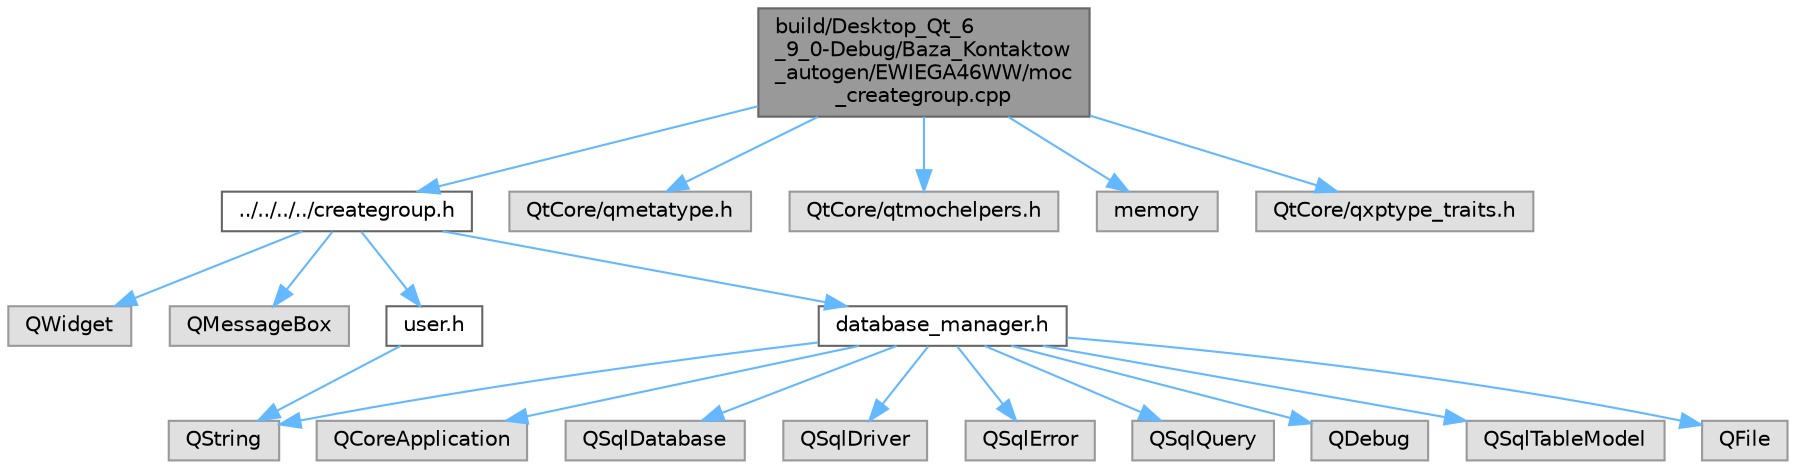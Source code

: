 digraph "build/Desktop_Qt_6_9_0-Debug/Baza_Kontaktow_autogen/EWIEGA46WW/moc_creategroup.cpp"
{
 // LATEX_PDF_SIZE
  bgcolor="transparent";
  edge [fontname=Helvetica,fontsize=10,labelfontname=Helvetica,labelfontsize=10];
  node [fontname=Helvetica,fontsize=10,shape=box,height=0.2,width=0.4];
  Node1 [id="Node000001",label="build/Desktop_Qt_6\l_9_0-Debug/Baza_Kontaktow\l_autogen/EWIEGA46WW/moc\l_creategroup.cpp",height=0.2,width=0.4,color="gray40", fillcolor="grey60", style="filled", fontcolor="black",tooltip=" "];
  Node1 -> Node2 [id="edge20_Node000001_Node000002",color="steelblue1",style="solid",tooltip=" "];
  Node2 [id="Node000002",label="../../../../creategroup.h",height=0.2,width=0.4,color="grey40", fillcolor="white", style="filled",URL="$creategroup_8h.html",tooltip=" "];
  Node2 -> Node3 [id="edge21_Node000002_Node000003",color="steelblue1",style="solid",tooltip=" "];
  Node3 [id="Node000003",label="QWidget",height=0.2,width=0.4,color="grey60", fillcolor="#E0E0E0", style="filled",tooltip=" "];
  Node2 -> Node4 [id="edge22_Node000002_Node000004",color="steelblue1",style="solid",tooltip=" "];
  Node4 [id="Node000004",label="QMessageBox",height=0.2,width=0.4,color="grey60", fillcolor="#E0E0E0", style="filled",tooltip=" "];
  Node2 -> Node5 [id="edge23_Node000002_Node000005",color="steelblue1",style="solid",tooltip=" "];
  Node5 [id="Node000005",label="database_manager.h",height=0.2,width=0.4,color="grey40", fillcolor="white", style="filled",URL="$database__manager_8h.html",tooltip=" "];
  Node5 -> Node6 [id="edge24_Node000005_Node000006",color="steelblue1",style="solid",tooltip=" "];
  Node6 [id="Node000006",label="QString",height=0.2,width=0.4,color="grey60", fillcolor="#E0E0E0", style="filled",tooltip=" "];
  Node5 -> Node7 [id="edge25_Node000005_Node000007",color="steelblue1",style="solid",tooltip=" "];
  Node7 [id="Node000007",label="QCoreApplication",height=0.2,width=0.4,color="grey60", fillcolor="#E0E0E0", style="filled",tooltip=" "];
  Node5 -> Node8 [id="edge26_Node000005_Node000008",color="steelblue1",style="solid",tooltip=" "];
  Node8 [id="Node000008",label="QSqlDatabase",height=0.2,width=0.4,color="grey60", fillcolor="#E0E0E0", style="filled",tooltip=" "];
  Node5 -> Node9 [id="edge27_Node000005_Node000009",color="steelblue1",style="solid",tooltip=" "];
  Node9 [id="Node000009",label="QSqlDriver",height=0.2,width=0.4,color="grey60", fillcolor="#E0E0E0", style="filled",tooltip=" "];
  Node5 -> Node10 [id="edge28_Node000005_Node000010",color="steelblue1",style="solid",tooltip=" "];
  Node10 [id="Node000010",label="QSqlError",height=0.2,width=0.4,color="grey60", fillcolor="#E0E0E0", style="filled",tooltip=" "];
  Node5 -> Node11 [id="edge29_Node000005_Node000011",color="steelblue1",style="solid",tooltip=" "];
  Node11 [id="Node000011",label="QSqlQuery",height=0.2,width=0.4,color="grey60", fillcolor="#E0E0E0", style="filled",tooltip=" "];
  Node5 -> Node12 [id="edge30_Node000005_Node000012",color="steelblue1",style="solid",tooltip=" "];
  Node12 [id="Node000012",label="QDebug",height=0.2,width=0.4,color="grey60", fillcolor="#E0E0E0", style="filled",tooltip=" "];
  Node5 -> Node13 [id="edge31_Node000005_Node000013",color="steelblue1",style="solid",tooltip=" "];
  Node13 [id="Node000013",label="QSqlTableModel",height=0.2,width=0.4,color="grey60", fillcolor="#E0E0E0", style="filled",tooltip=" "];
  Node5 -> Node14 [id="edge32_Node000005_Node000014",color="steelblue1",style="solid",tooltip=" "];
  Node14 [id="Node000014",label="QFile",height=0.2,width=0.4,color="grey60", fillcolor="#E0E0E0", style="filled",tooltip=" "];
  Node2 -> Node15 [id="edge33_Node000002_Node000015",color="steelblue1",style="solid",tooltip=" "];
  Node15 [id="Node000015",label="user.h",height=0.2,width=0.4,color="grey40", fillcolor="white", style="filled",URL="$user_8h.html",tooltip=" "];
  Node15 -> Node6 [id="edge34_Node000015_Node000006",color="steelblue1",style="solid",tooltip=" "];
  Node1 -> Node16 [id="edge35_Node000001_Node000016",color="steelblue1",style="solid",tooltip=" "];
  Node16 [id="Node000016",label="QtCore/qmetatype.h",height=0.2,width=0.4,color="grey60", fillcolor="#E0E0E0", style="filled",tooltip=" "];
  Node1 -> Node17 [id="edge36_Node000001_Node000017",color="steelblue1",style="solid",tooltip=" "];
  Node17 [id="Node000017",label="QtCore/qtmochelpers.h",height=0.2,width=0.4,color="grey60", fillcolor="#E0E0E0", style="filled",tooltip=" "];
  Node1 -> Node18 [id="edge37_Node000001_Node000018",color="steelblue1",style="solid",tooltip=" "];
  Node18 [id="Node000018",label="memory",height=0.2,width=0.4,color="grey60", fillcolor="#E0E0E0", style="filled",tooltip=" "];
  Node1 -> Node19 [id="edge38_Node000001_Node000019",color="steelblue1",style="solid",tooltip=" "];
  Node19 [id="Node000019",label="QtCore/qxptype_traits.h",height=0.2,width=0.4,color="grey60", fillcolor="#E0E0E0", style="filled",tooltip=" "];
}

